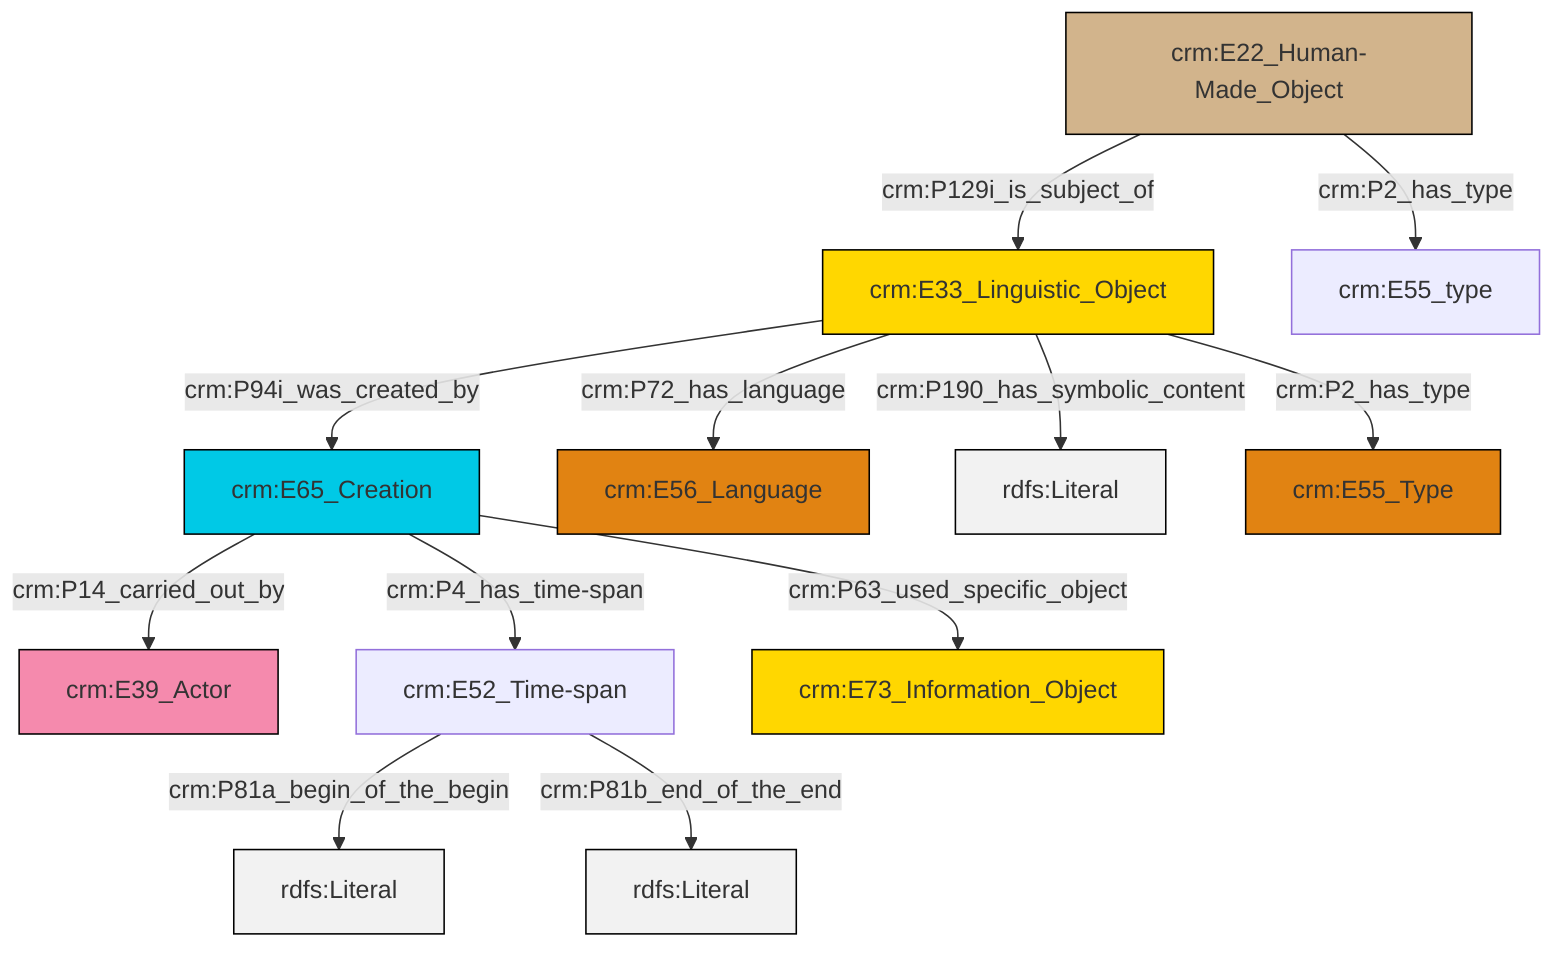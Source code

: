 graph TD
classDef Literal fill:#f2f2f2,stroke:#000000;
classDef CRM_Entity fill:#FFFFFF,stroke:#000000;
classDef Temporal_Entity fill:#00C9E6, stroke:#000000;
classDef Type fill:#E18312, stroke:#000000;
classDef Time-Span fill:#2C9C91, stroke:#000000;
classDef Appellation fill:#FFEB7F, stroke:#000000;
classDef Place fill:#008836, stroke:#000000;
classDef Persistent_Item fill:#B266B2, stroke:#000000;
classDef Conceptual_Object fill:#FFD700, stroke:#000000;
classDef Physical_Thing fill:#D2B48C, stroke:#000000;
classDef Actor fill:#f58aad, stroke:#000000;
classDef PC_Classes fill:#4ce600, stroke:#000000;
classDef Multi fill:#cccccc,stroke:#000000;

0["crm:E65_Creation"]:::Temporal_Entity -->|crm:P14_carried_out_by| 2["crm:E39_Actor"]:::Actor
5["crm:E33_Linguistic_Object"]:::Conceptual_Object -->|crm:P94i_was_created_by| 0["crm:E65_Creation"]:::Temporal_Entity
5["crm:E33_Linguistic_Object"]:::Conceptual_Object -->|crm:P190_has_symbolic_content| 9[rdfs:Literal]:::Literal
11["crm:E52_Time-span"]:::Default -->|crm:P81a_begin_of_the_begin| 12[rdfs:Literal]:::Literal
3["crm:E22_Human-Made_Object"]:::Physical_Thing -->|crm:P129i_is_subject_of| 5["crm:E33_Linguistic_Object"]:::Conceptual_Object
0["crm:E65_Creation"]:::Temporal_Entity -->|crm:P63_used_specific_object| 16["crm:E73_Information_Object"]:::Conceptual_Object
3["crm:E22_Human-Made_Object"]:::Physical_Thing -->|crm:P2_has_type| 14["crm:E55_type"]:::Default
5["crm:E33_Linguistic_Object"]:::Conceptual_Object -->|crm:P72_has_language| 7["crm:E56_Language"]:::Type
0["crm:E65_Creation"]:::Temporal_Entity -->|crm:P4_has_time-span| 11["crm:E52_Time-span"]:::Default
5["crm:E33_Linguistic_Object"]:::Conceptual_Object -->|crm:P2_has_type| 18["crm:E55_Type"]:::Type
11["crm:E52_Time-span"]:::Default -->|crm:P81b_end_of_the_end| 20[rdfs:Literal]:::Literal